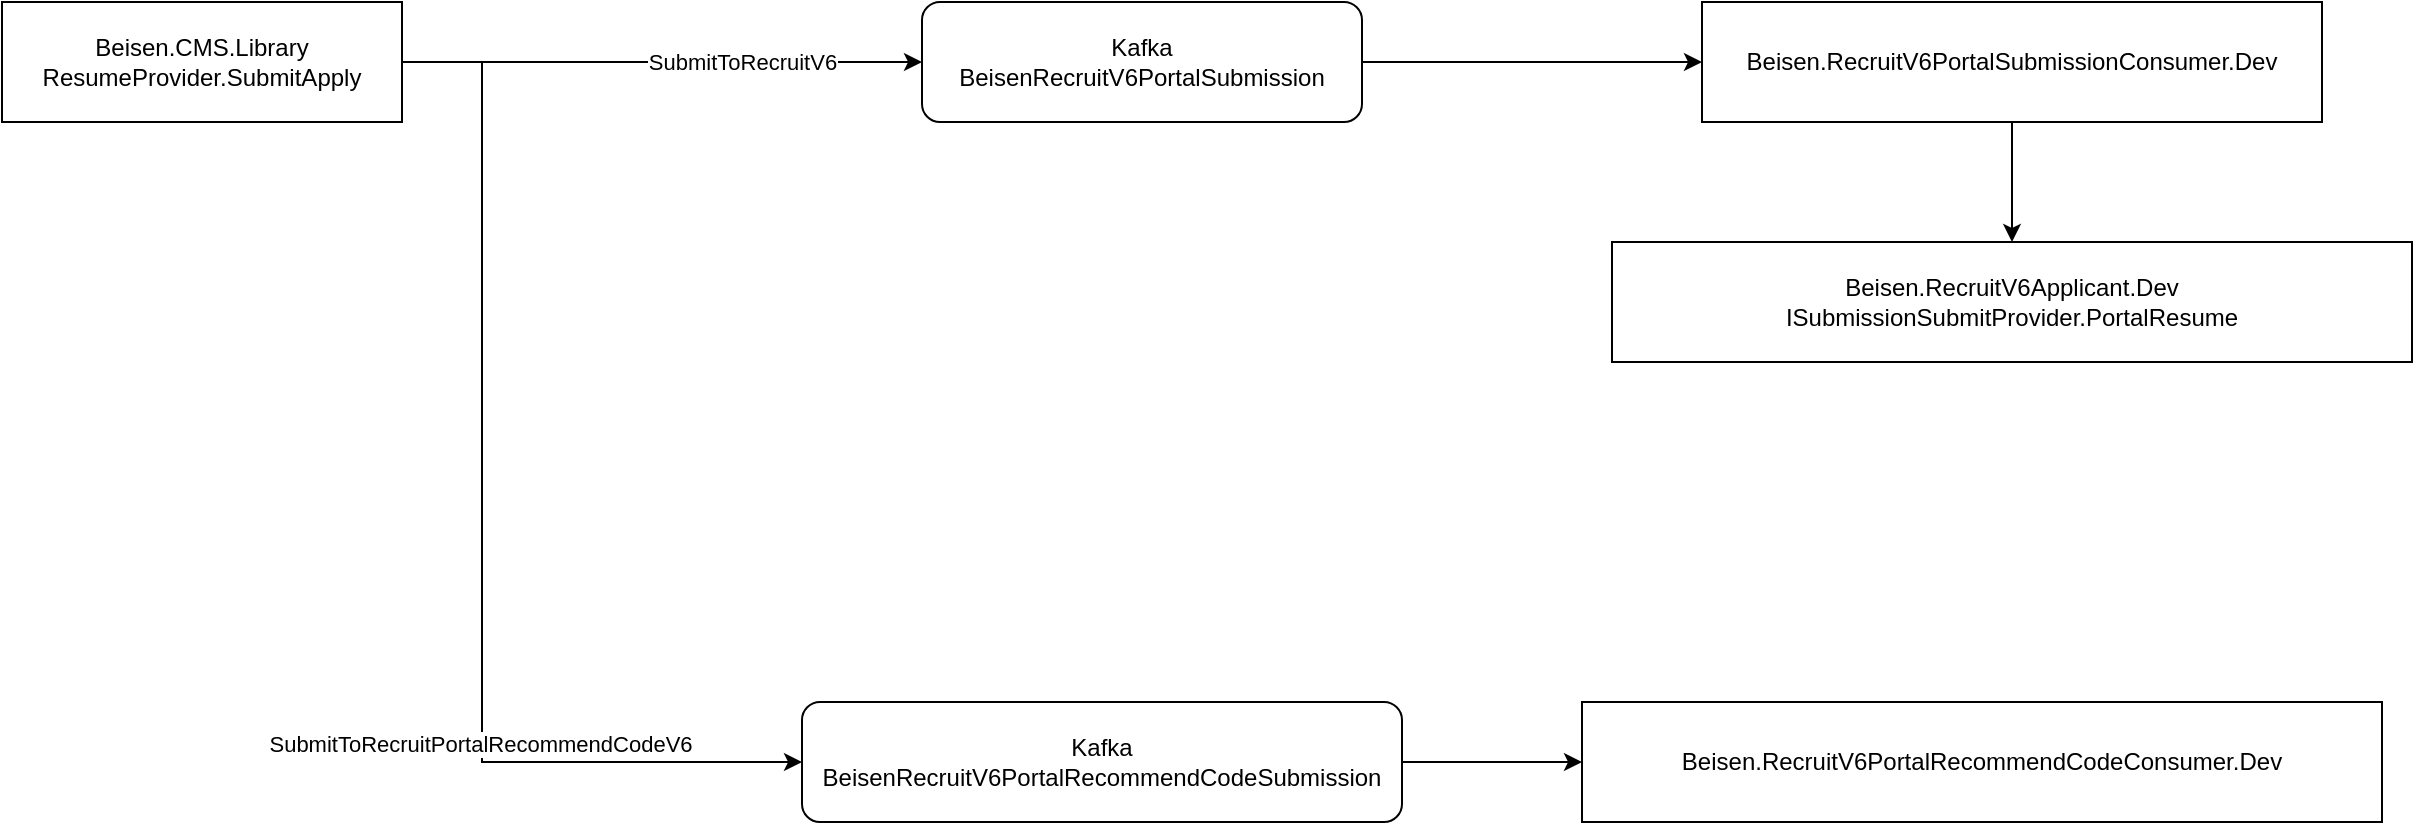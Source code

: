 <mxfile version="14.2.7" type="github">
  <diagram id="f4uBQvl_7b_BEWJ_rEFn" name="Page-1">
    <mxGraphModel dx="1422" dy="839" grid="1" gridSize="10" guides="1" tooltips="1" connect="1" arrows="1" fold="1" page="1" pageScale="1" pageWidth="1654" pageHeight="2336" math="0" shadow="0">
      <root>
        <mxCell id="0" />
        <mxCell id="1" parent="0" />
        <mxCell id="6hHhca4XRa9OGriNkObh-7" style="edgeStyle=orthogonalEdgeStyle;rounded=0;orthogonalLoop=1;jettySize=auto;html=1;exitX=1;exitY=0.5;exitDx=0;exitDy=0;" parent="1" source="6hHhca4XRa9OGriNkObh-1" target="6hHhca4XRa9OGriNkObh-3" edge="1">
          <mxGeometry relative="1" as="geometry" />
        </mxCell>
        <mxCell id="6hHhca4XRa9OGriNkObh-8" value="SubmitToRecruitV6" style="edgeLabel;html=1;align=center;verticalAlign=middle;resizable=0;points=[];" parent="6hHhca4XRa9OGriNkObh-7" vertex="1" connectable="0">
          <mxGeometry x="0.185" relative="1" as="geometry">
            <mxPoint x="16" as="offset" />
          </mxGeometry>
        </mxCell>
        <mxCell id="6hHhca4XRa9OGriNkObh-10" style="edgeStyle=orthogonalEdgeStyle;rounded=0;orthogonalLoop=1;jettySize=auto;html=1;exitX=1;exitY=0.5;exitDx=0;exitDy=0;entryX=0;entryY=0.5;entryDx=0;entryDy=0;" parent="1" source="6hHhca4XRa9OGriNkObh-1" target="6hHhca4XRa9OGriNkObh-9" edge="1">
          <mxGeometry relative="1" as="geometry">
            <Array as="points">
              <mxPoint x="350" y="190" />
              <mxPoint x="350" y="540" />
            </Array>
          </mxGeometry>
        </mxCell>
        <mxCell id="6hHhca4XRa9OGriNkObh-11" value="SubmitToRecruitPortalRecommendCodeV6" style="edgeLabel;html=1;align=center;verticalAlign=middle;resizable=0;points=[];" parent="6hHhca4XRa9OGriNkObh-10" vertex="1" connectable="0">
          <mxGeometry x="0.385" y="-1" relative="1" as="geometry">
            <mxPoint as="offset" />
          </mxGeometry>
        </mxCell>
        <mxCell id="6hHhca4XRa9OGriNkObh-1" value="Beisen.CMS.Library&lt;br&gt;ResumeProvider.SubmitApply" style="rounded=0;whiteSpace=wrap;html=1;" parent="1" vertex="1">
          <mxGeometry x="110" y="160" width="200" height="60" as="geometry" />
        </mxCell>
        <mxCell id="6hHhca4XRa9OGriNkObh-6" style="edgeStyle=orthogonalEdgeStyle;rounded=0;orthogonalLoop=1;jettySize=auto;html=1;exitX=1;exitY=0.5;exitDx=0;exitDy=0;entryX=0;entryY=0.5;entryDx=0;entryDy=0;" parent="1" source="6hHhca4XRa9OGriNkObh-3" target="6hHhca4XRa9OGriNkObh-5" edge="1">
          <mxGeometry relative="1" as="geometry" />
        </mxCell>
        <mxCell id="6hHhca4XRa9OGriNkObh-3" value="Kafka&lt;br&gt;BeisenRecruitV6PortalSubmission" style="rounded=1;whiteSpace=wrap;html=1;" parent="1" vertex="1">
          <mxGeometry x="570" y="160" width="220" height="60" as="geometry" />
        </mxCell>
        <mxCell id="cdrXPhunWyCPMflT4dLq-2" style="edgeStyle=orthogonalEdgeStyle;rounded=0;orthogonalLoop=1;jettySize=auto;html=1;exitX=0.5;exitY=1;exitDx=0;exitDy=0;" edge="1" parent="1" source="6hHhca4XRa9OGriNkObh-5" target="cdrXPhunWyCPMflT4dLq-1">
          <mxGeometry relative="1" as="geometry" />
        </mxCell>
        <mxCell id="6hHhca4XRa9OGriNkObh-5" value="Beisen.RecruitV6PortalSubmissionConsumer.Dev" style="rounded=0;whiteSpace=wrap;html=1;" parent="1" vertex="1">
          <mxGeometry x="960" y="160" width="310" height="60" as="geometry" />
        </mxCell>
        <mxCell id="6hHhca4XRa9OGriNkObh-13" style="edgeStyle=orthogonalEdgeStyle;rounded=0;orthogonalLoop=1;jettySize=auto;html=1;exitX=1;exitY=0.5;exitDx=0;exitDy=0;" parent="1" source="6hHhca4XRa9OGriNkObh-9" target="6hHhca4XRa9OGriNkObh-12" edge="1">
          <mxGeometry relative="1" as="geometry" />
        </mxCell>
        <mxCell id="6hHhca4XRa9OGriNkObh-9" value="Kafka&lt;br&gt;BeisenRecruitV6PortalRecommendCodeSubmission" style="rounded=1;whiteSpace=wrap;html=1;" parent="1" vertex="1">
          <mxGeometry x="510" y="510" width="300" height="60" as="geometry" />
        </mxCell>
        <mxCell id="6hHhca4XRa9OGriNkObh-12" value="Beisen.RecruitV6PortalRecommendCodeConsumer.Dev" style="rounded=0;whiteSpace=wrap;html=1;" parent="1" vertex="1">
          <mxGeometry x="900" y="510" width="400" height="60" as="geometry" />
        </mxCell>
        <mxCell id="cdrXPhunWyCPMflT4dLq-1" value="Beisen.RecruitV6Applicant.Dev&lt;br&gt;ISubmissionSubmitProvider.PortalResume" style="whiteSpace=wrap;html=1;" vertex="1" parent="1">
          <mxGeometry x="915" y="280" width="400" height="60" as="geometry" />
        </mxCell>
      </root>
    </mxGraphModel>
  </diagram>
</mxfile>
